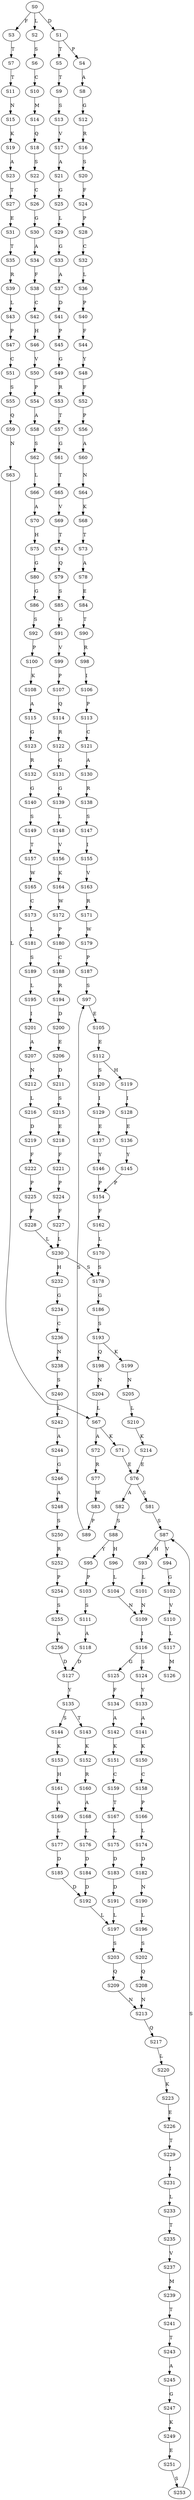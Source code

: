 strict digraph  {
	S0 -> S1 [ label = D ];
	S0 -> S2 [ label = L ];
	S0 -> S3 [ label = F ];
	S1 -> S4 [ label = P ];
	S1 -> S5 [ label = T ];
	S2 -> S6 [ label = S ];
	S3 -> S7 [ label = T ];
	S4 -> S8 [ label = A ];
	S5 -> S9 [ label = T ];
	S6 -> S10 [ label = C ];
	S7 -> S11 [ label = T ];
	S8 -> S12 [ label = G ];
	S9 -> S13 [ label = S ];
	S10 -> S14 [ label = M ];
	S11 -> S15 [ label = N ];
	S12 -> S16 [ label = R ];
	S13 -> S17 [ label = V ];
	S14 -> S18 [ label = Q ];
	S15 -> S19 [ label = K ];
	S16 -> S20 [ label = S ];
	S17 -> S21 [ label = A ];
	S18 -> S22 [ label = S ];
	S19 -> S23 [ label = A ];
	S20 -> S24 [ label = F ];
	S21 -> S25 [ label = G ];
	S22 -> S26 [ label = C ];
	S23 -> S27 [ label = T ];
	S24 -> S28 [ label = P ];
	S25 -> S29 [ label = L ];
	S26 -> S30 [ label = G ];
	S27 -> S31 [ label = E ];
	S28 -> S32 [ label = C ];
	S29 -> S33 [ label = G ];
	S30 -> S34 [ label = A ];
	S31 -> S35 [ label = T ];
	S32 -> S36 [ label = L ];
	S33 -> S37 [ label = A ];
	S34 -> S38 [ label = F ];
	S35 -> S39 [ label = R ];
	S36 -> S40 [ label = P ];
	S37 -> S41 [ label = D ];
	S38 -> S42 [ label = C ];
	S39 -> S43 [ label = L ];
	S40 -> S44 [ label = F ];
	S41 -> S45 [ label = P ];
	S42 -> S46 [ label = H ];
	S43 -> S47 [ label = P ];
	S44 -> S48 [ label = Y ];
	S45 -> S49 [ label = G ];
	S46 -> S50 [ label = V ];
	S47 -> S51 [ label = C ];
	S48 -> S52 [ label = F ];
	S49 -> S53 [ label = R ];
	S50 -> S54 [ label = P ];
	S51 -> S55 [ label = S ];
	S52 -> S56 [ label = P ];
	S53 -> S57 [ label = T ];
	S54 -> S58 [ label = A ];
	S55 -> S59 [ label = Q ];
	S56 -> S60 [ label = A ];
	S57 -> S61 [ label = G ];
	S58 -> S62 [ label = S ];
	S59 -> S63 [ label = N ];
	S60 -> S64 [ label = N ];
	S61 -> S65 [ label = T ];
	S62 -> S66 [ label = L ];
	S63 -> S67 [ label = L ];
	S64 -> S68 [ label = K ];
	S65 -> S69 [ label = V ];
	S66 -> S70 [ label = A ];
	S67 -> S71 [ label = K ];
	S67 -> S72 [ label = A ];
	S68 -> S73 [ label = T ];
	S69 -> S74 [ label = T ];
	S70 -> S75 [ label = H ];
	S71 -> S76 [ label = E ];
	S72 -> S77 [ label = R ];
	S73 -> S78 [ label = A ];
	S74 -> S79 [ label = Q ];
	S75 -> S80 [ label = G ];
	S76 -> S81 [ label = S ];
	S76 -> S82 [ label = A ];
	S77 -> S83 [ label = W ];
	S78 -> S84 [ label = E ];
	S79 -> S85 [ label = S ];
	S80 -> S86 [ label = G ];
	S81 -> S87 [ label = S ];
	S82 -> S88 [ label = S ];
	S83 -> S89 [ label = P ];
	S84 -> S90 [ label = T ];
	S85 -> S91 [ label = G ];
	S86 -> S92 [ label = S ];
	S87 -> S93 [ label = H ];
	S87 -> S94 [ label = V ];
	S88 -> S95 [ label = Y ];
	S88 -> S96 [ label = H ];
	S89 -> S97 [ label = S ];
	S90 -> S98 [ label = R ];
	S91 -> S99 [ label = V ];
	S92 -> S100 [ label = P ];
	S93 -> S101 [ label = L ];
	S94 -> S102 [ label = G ];
	S95 -> S103 [ label = P ];
	S96 -> S104 [ label = L ];
	S97 -> S105 [ label = E ];
	S98 -> S106 [ label = I ];
	S99 -> S107 [ label = P ];
	S100 -> S108 [ label = K ];
	S101 -> S109 [ label = N ];
	S102 -> S110 [ label = V ];
	S103 -> S111 [ label = S ];
	S104 -> S109 [ label = N ];
	S105 -> S112 [ label = E ];
	S106 -> S113 [ label = P ];
	S107 -> S114 [ label = Q ];
	S108 -> S115 [ label = A ];
	S109 -> S116 [ label = I ];
	S110 -> S117 [ label = L ];
	S111 -> S118 [ label = A ];
	S112 -> S119 [ label = H ];
	S112 -> S120 [ label = S ];
	S113 -> S121 [ label = C ];
	S114 -> S122 [ label = R ];
	S115 -> S123 [ label = G ];
	S116 -> S124 [ label = S ];
	S116 -> S125 [ label = G ];
	S117 -> S126 [ label = M ];
	S118 -> S127 [ label = D ];
	S119 -> S128 [ label = I ];
	S120 -> S129 [ label = I ];
	S121 -> S130 [ label = A ];
	S122 -> S131 [ label = G ];
	S123 -> S132 [ label = R ];
	S124 -> S133 [ label = Y ];
	S125 -> S134 [ label = F ];
	S127 -> S135 [ label = Y ];
	S128 -> S136 [ label = E ];
	S129 -> S137 [ label = E ];
	S130 -> S138 [ label = R ];
	S131 -> S139 [ label = G ];
	S132 -> S140 [ label = G ];
	S133 -> S141 [ label = A ];
	S134 -> S142 [ label = A ];
	S135 -> S143 [ label = T ];
	S135 -> S144 [ label = S ];
	S136 -> S145 [ label = Y ];
	S137 -> S146 [ label = Y ];
	S138 -> S147 [ label = S ];
	S139 -> S148 [ label = L ];
	S140 -> S149 [ label = S ];
	S141 -> S150 [ label = K ];
	S142 -> S151 [ label = K ];
	S143 -> S152 [ label = K ];
	S144 -> S153 [ label = K ];
	S145 -> S154 [ label = P ];
	S146 -> S154 [ label = P ];
	S147 -> S155 [ label = I ];
	S148 -> S156 [ label = V ];
	S149 -> S157 [ label = T ];
	S150 -> S158 [ label = C ];
	S151 -> S159 [ label = C ];
	S152 -> S160 [ label = R ];
	S153 -> S161 [ label = H ];
	S154 -> S162 [ label = F ];
	S155 -> S163 [ label = V ];
	S156 -> S164 [ label = K ];
	S157 -> S165 [ label = W ];
	S158 -> S166 [ label = P ];
	S159 -> S167 [ label = T ];
	S160 -> S168 [ label = A ];
	S161 -> S169 [ label = A ];
	S162 -> S170 [ label = L ];
	S163 -> S171 [ label = R ];
	S164 -> S172 [ label = W ];
	S165 -> S173 [ label = C ];
	S166 -> S174 [ label = L ];
	S167 -> S175 [ label = L ];
	S168 -> S176 [ label = L ];
	S169 -> S177 [ label = L ];
	S170 -> S178 [ label = S ];
	S171 -> S179 [ label = W ];
	S172 -> S180 [ label = P ];
	S173 -> S181 [ label = L ];
	S174 -> S182 [ label = D ];
	S175 -> S183 [ label = D ];
	S176 -> S184 [ label = D ];
	S177 -> S185 [ label = D ];
	S178 -> S186 [ label = G ];
	S179 -> S187 [ label = P ];
	S180 -> S188 [ label = C ];
	S181 -> S189 [ label = S ];
	S182 -> S190 [ label = N ];
	S183 -> S191 [ label = D ];
	S184 -> S192 [ label = D ];
	S185 -> S192 [ label = D ];
	S186 -> S193 [ label = S ];
	S187 -> S97 [ label = S ];
	S188 -> S194 [ label = R ];
	S189 -> S195 [ label = L ];
	S190 -> S196 [ label = L ];
	S191 -> S197 [ label = L ];
	S192 -> S197 [ label = L ];
	S193 -> S198 [ label = Q ];
	S193 -> S199 [ label = K ];
	S194 -> S200 [ label = D ];
	S195 -> S201 [ label = I ];
	S196 -> S202 [ label = S ];
	S197 -> S203 [ label = S ];
	S198 -> S204 [ label = N ];
	S199 -> S205 [ label = N ];
	S200 -> S206 [ label = E ];
	S201 -> S207 [ label = A ];
	S202 -> S208 [ label = Q ];
	S203 -> S209 [ label = Q ];
	S204 -> S67 [ label = L ];
	S205 -> S210 [ label = L ];
	S206 -> S211 [ label = D ];
	S207 -> S212 [ label = N ];
	S208 -> S213 [ label = N ];
	S209 -> S213 [ label = N ];
	S210 -> S214 [ label = K ];
	S211 -> S215 [ label = S ];
	S212 -> S216 [ label = L ];
	S213 -> S217 [ label = Q ];
	S214 -> S76 [ label = E ];
	S215 -> S218 [ label = E ];
	S216 -> S219 [ label = D ];
	S217 -> S220 [ label = L ];
	S218 -> S221 [ label = F ];
	S219 -> S222 [ label = F ];
	S220 -> S223 [ label = K ];
	S221 -> S224 [ label = P ];
	S222 -> S225 [ label = P ];
	S223 -> S226 [ label = E ];
	S224 -> S227 [ label = F ];
	S225 -> S228 [ label = F ];
	S226 -> S229 [ label = T ];
	S227 -> S230 [ label = L ];
	S228 -> S230 [ label = L ];
	S229 -> S231 [ label = I ];
	S230 -> S178 [ label = S ];
	S230 -> S232 [ label = H ];
	S231 -> S233 [ label = L ];
	S232 -> S234 [ label = G ];
	S233 -> S235 [ label = T ];
	S234 -> S236 [ label = C ];
	S235 -> S237 [ label = V ];
	S236 -> S238 [ label = N ];
	S237 -> S239 [ label = M ];
	S238 -> S240 [ label = S ];
	S239 -> S241 [ label = T ];
	S240 -> S242 [ label = L ];
	S241 -> S243 [ label = T ];
	S242 -> S244 [ label = A ];
	S243 -> S245 [ label = A ];
	S244 -> S246 [ label = G ];
	S245 -> S247 [ label = G ];
	S246 -> S248 [ label = A ];
	S247 -> S249 [ label = K ];
	S248 -> S250 [ label = S ];
	S249 -> S251 [ label = E ];
	S250 -> S252 [ label = R ];
	S251 -> S253 [ label = S ];
	S252 -> S254 [ label = P ];
	S253 -> S87 [ label = S ];
	S254 -> S255 [ label = S ];
	S255 -> S256 [ label = A ];
	S256 -> S127 [ label = D ];
}
